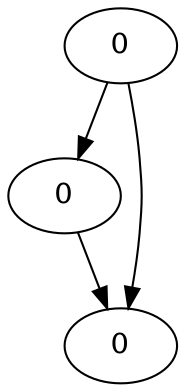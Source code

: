 digraph {
    0 [ label = "0" ]
    1 [ label = "0" ]
    2 [ label = "0" ]
    0 -> 1 [ ]
    1 -> 2 [ ]
    0 -> 2 [ ]
}
